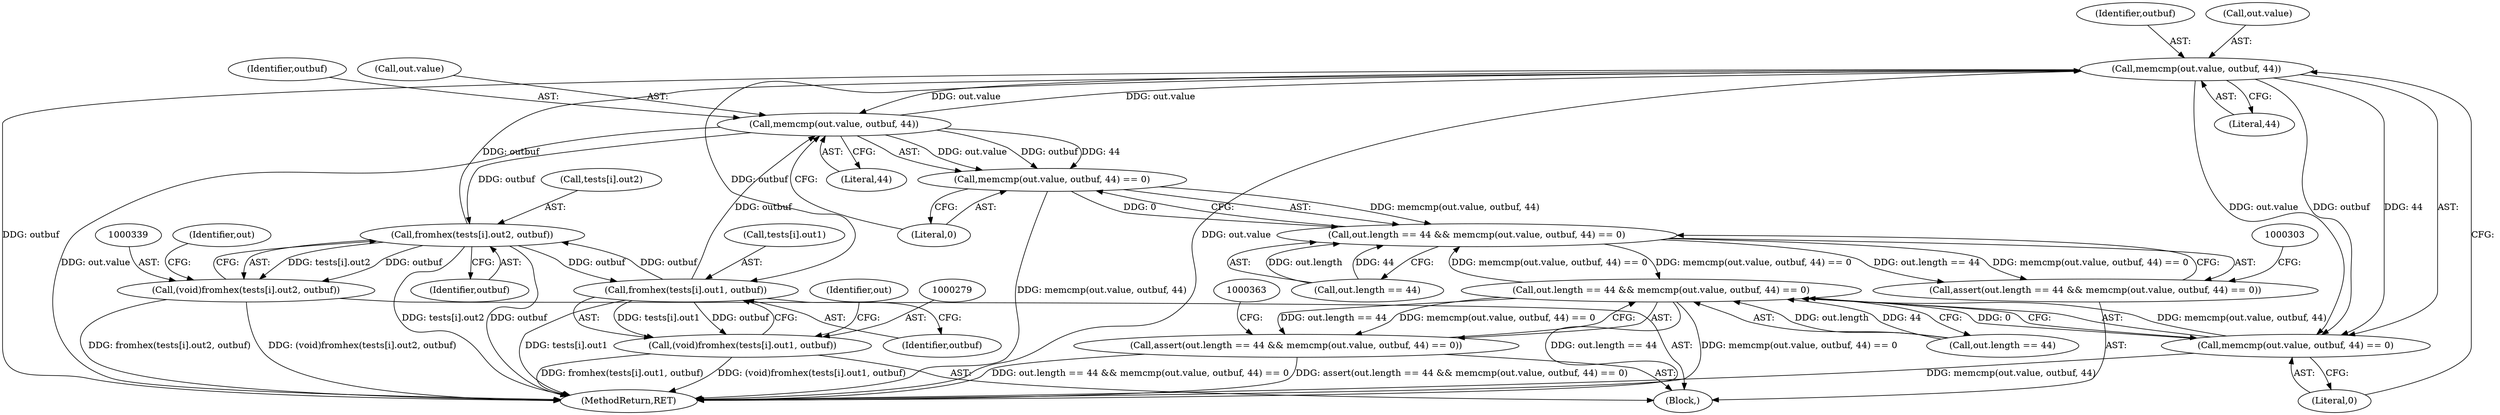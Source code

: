 digraph "0_krb5_82dc33da50338ac84c7b4102dc6513d897d0506a_11@API" {
"1000355" [label="(Call,memcmp(out.value, outbuf, 44))"];
"1000295" [label="(Call,memcmp(out.value, outbuf, 44))"];
"1000355" [label="(Call,memcmp(out.value, outbuf, 44))"];
"1000340" [label="(Call,fromhex(tests[i].out2, outbuf))"];
"1000280" [label="(Call,fromhex(tests[i].out1, outbuf))"];
"1000278" [label="(Call,(void)fromhex(tests[i].out1, outbuf))"];
"1000294" [label="(Call,memcmp(out.value, outbuf, 44) == 0)"];
"1000288" [label="(Call,out.length == 44 && memcmp(out.value, outbuf, 44) == 0)"];
"1000287" [label="(Call,assert(out.length == 44 && memcmp(out.value, outbuf, 44) == 0))"];
"1000348" [label="(Call,out.length == 44 && memcmp(out.value, outbuf, 44) == 0)"];
"1000347" [label="(Call,assert(out.length == 44 && memcmp(out.value, outbuf, 44) == 0))"];
"1000338" [label="(Call,(void)fromhex(tests[i].out2, outbuf))"];
"1000354" [label="(Call,memcmp(out.value, outbuf, 44) == 0)"];
"1000300" [label="(Literal,44)"];
"1000354" [label="(Call,memcmp(out.value, outbuf, 44) == 0)"];
"1000340" [label="(Call,fromhex(tests[i].out2, outbuf))"];
"1000288" [label="(Call,out.length == 44 && memcmp(out.value, outbuf, 44) == 0)"];
"1000295" [label="(Call,memcmp(out.value, outbuf, 44))"];
"1000294" [label="(Call,memcmp(out.value, outbuf, 44) == 0)"];
"1000280" [label="(Call,fromhex(tests[i].out1, outbuf))"];
"1000360" [label="(Literal,44)"];
"1000406" [label="(MethodReturn,RET)"];
"1000286" [label="(Identifier,outbuf)"];
"1000296" [label="(Call,out.value)"];
"1000291" [label="(Identifier,out)"];
"1000281" [label="(Call,tests[i].out1)"];
"1000299" [label="(Identifier,outbuf)"];
"1000338" [label="(Call,(void)fromhex(tests[i].out2, outbuf))"];
"1000348" [label="(Call,out.length == 44 && memcmp(out.value, outbuf, 44) == 0)"];
"1000278" [label="(Call,(void)fromhex(tests[i].out1, outbuf))"];
"1000289" [label="(Call,out.length == 44)"];
"1000341" [label="(Call,tests[i].out2)"];
"1000346" [label="(Identifier,outbuf)"];
"1000359" [label="(Identifier,outbuf)"];
"1000349" [label="(Call,out.length == 44)"];
"1000301" [label="(Literal,0)"];
"1000347" [label="(Call,assert(out.length == 44 && memcmp(out.value, outbuf, 44) == 0))"];
"1000287" [label="(Call,assert(out.length == 44 && memcmp(out.value, outbuf, 44) == 0))"];
"1000355" [label="(Call,memcmp(out.value, outbuf, 44))"];
"1000183" [label="(Block,)"];
"1000356" [label="(Call,out.value)"];
"1000351" [label="(Identifier,out)"];
"1000361" [label="(Literal,0)"];
"1000355" -> "1000354"  [label="AST: "];
"1000355" -> "1000360"  [label="CFG: "];
"1000356" -> "1000355"  [label="AST: "];
"1000359" -> "1000355"  [label="AST: "];
"1000360" -> "1000355"  [label="AST: "];
"1000361" -> "1000355"  [label="CFG: "];
"1000355" -> "1000406"  [label="DDG: out.value"];
"1000355" -> "1000406"  [label="DDG: outbuf"];
"1000355" -> "1000280"  [label="DDG: outbuf"];
"1000355" -> "1000295"  [label="DDG: out.value"];
"1000355" -> "1000354"  [label="DDG: out.value"];
"1000355" -> "1000354"  [label="DDG: outbuf"];
"1000355" -> "1000354"  [label="DDG: 44"];
"1000295" -> "1000355"  [label="DDG: out.value"];
"1000340" -> "1000355"  [label="DDG: outbuf"];
"1000295" -> "1000294"  [label="AST: "];
"1000295" -> "1000300"  [label="CFG: "];
"1000296" -> "1000295"  [label="AST: "];
"1000299" -> "1000295"  [label="AST: "];
"1000300" -> "1000295"  [label="AST: "];
"1000301" -> "1000295"  [label="CFG: "];
"1000295" -> "1000406"  [label="DDG: out.value"];
"1000295" -> "1000294"  [label="DDG: out.value"];
"1000295" -> "1000294"  [label="DDG: outbuf"];
"1000295" -> "1000294"  [label="DDG: 44"];
"1000280" -> "1000295"  [label="DDG: outbuf"];
"1000295" -> "1000340"  [label="DDG: outbuf"];
"1000340" -> "1000338"  [label="AST: "];
"1000340" -> "1000346"  [label="CFG: "];
"1000341" -> "1000340"  [label="AST: "];
"1000346" -> "1000340"  [label="AST: "];
"1000338" -> "1000340"  [label="CFG: "];
"1000340" -> "1000406"  [label="DDG: outbuf"];
"1000340" -> "1000406"  [label="DDG: tests[i].out2"];
"1000340" -> "1000280"  [label="DDG: outbuf"];
"1000340" -> "1000338"  [label="DDG: tests[i].out2"];
"1000340" -> "1000338"  [label="DDG: outbuf"];
"1000280" -> "1000340"  [label="DDG: outbuf"];
"1000280" -> "1000278"  [label="AST: "];
"1000280" -> "1000286"  [label="CFG: "];
"1000281" -> "1000280"  [label="AST: "];
"1000286" -> "1000280"  [label="AST: "];
"1000278" -> "1000280"  [label="CFG: "];
"1000280" -> "1000406"  [label="DDG: tests[i].out1"];
"1000280" -> "1000278"  [label="DDG: tests[i].out1"];
"1000280" -> "1000278"  [label="DDG: outbuf"];
"1000278" -> "1000183"  [label="AST: "];
"1000279" -> "1000278"  [label="AST: "];
"1000291" -> "1000278"  [label="CFG: "];
"1000278" -> "1000406"  [label="DDG: fromhex(tests[i].out1, outbuf)"];
"1000278" -> "1000406"  [label="DDG: (void)fromhex(tests[i].out1, outbuf)"];
"1000294" -> "1000288"  [label="AST: "];
"1000294" -> "1000301"  [label="CFG: "];
"1000301" -> "1000294"  [label="AST: "];
"1000288" -> "1000294"  [label="CFG: "];
"1000294" -> "1000406"  [label="DDG: memcmp(out.value, outbuf, 44)"];
"1000294" -> "1000288"  [label="DDG: memcmp(out.value, outbuf, 44)"];
"1000294" -> "1000288"  [label="DDG: 0"];
"1000288" -> "1000287"  [label="AST: "];
"1000288" -> "1000289"  [label="CFG: "];
"1000289" -> "1000288"  [label="AST: "];
"1000287" -> "1000288"  [label="CFG: "];
"1000288" -> "1000287"  [label="DDG: out.length == 44"];
"1000288" -> "1000287"  [label="DDG: memcmp(out.value, outbuf, 44) == 0"];
"1000289" -> "1000288"  [label="DDG: out.length"];
"1000289" -> "1000288"  [label="DDG: 44"];
"1000348" -> "1000288"  [label="DDG: memcmp(out.value, outbuf, 44) == 0"];
"1000288" -> "1000348"  [label="DDG: memcmp(out.value, outbuf, 44) == 0"];
"1000287" -> "1000183"  [label="AST: "];
"1000303" -> "1000287"  [label="CFG: "];
"1000348" -> "1000347"  [label="AST: "];
"1000348" -> "1000349"  [label="CFG: "];
"1000348" -> "1000354"  [label="CFG: "];
"1000349" -> "1000348"  [label="AST: "];
"1000354" -> "1000348"  [label="AST: "];
"1000347" -> "1000348"  [label="CFG: "];
"1000348" -> "1000406"  [label="DDG: out.length == 44"];
"1000348" -> "1000406"  [label="DDG: memcmp(out.value, outbuf, 44) == 0"];
"1000348" -> "1000347"  [label="DDG: out.length == 44"];
"1000348" -> "1000347"  [label="DDG: memcmp(out.value, outbuf, 44) == 0"];
"1000349" -> "1000348"  [label="DDG: out.length"];
"1000349" -> "1000348"  [label="DDG: 44"];
"1000354" -> "1000348"  [label="DDG: memcmp(out.value, outbuf, 44)"];
"1000354" -> "1000348"  [label="DDG: 0"];
"1000347" -> "1000183"  [label="AST: "];
"1000363" -> "1000347"  [label="CFG: "];
"1000347" -> "1000406"  [label="DDG: out.length == 44 && memcmp(out.value, outbuf, 44) == 0"];
"1000347" -> "1000406"  [label="DDG: assert(out.length == 44 && memcmp(out.value, outbuf, 44) == 0)"];
"1000338" -> "1000183"  [label="AST: "];
"1000339" -> "1000338"  [label="AST: "];
"1000351" -> "1000338"  [label="CFG: "];
"1000338" -> "1000406"  [label="DDG: (void)fromhex(tests[i].out2, outbuf)"];
"1000338" -> "1000406"  [label="DDG: fromhex(tests[i].out2, outbuf)"];
"1000354" -> "1000361"  [label="CFG: "];
"1000361" -> "1000354"  [label="AST: "];
"1000354" -> "1000406"  [label="DDG: memcmp(out.value, outbuf, 44)"];
}

